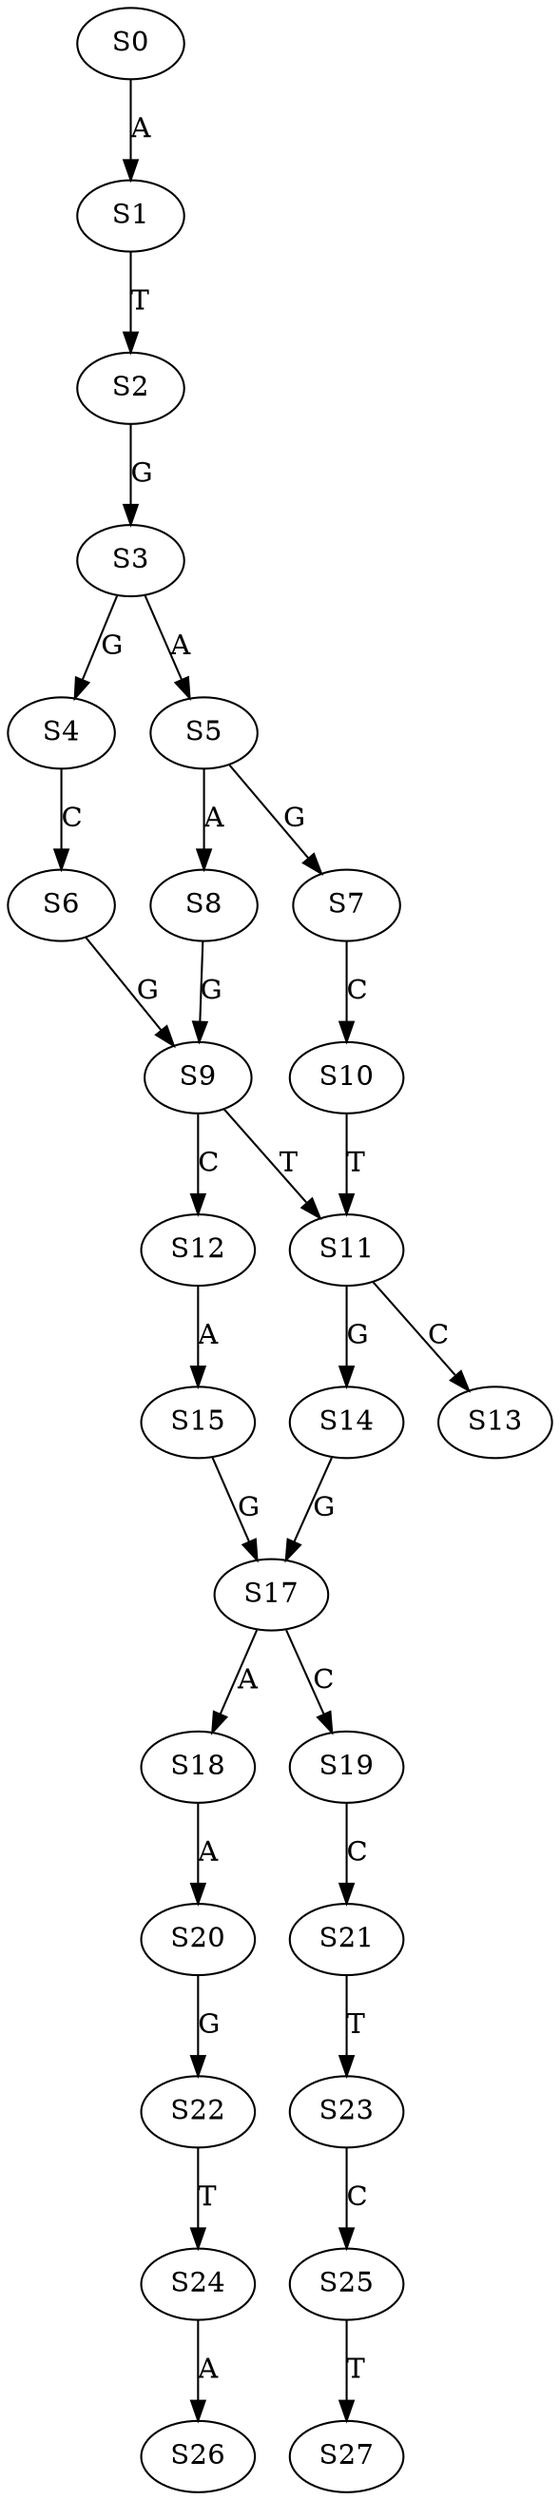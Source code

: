strict digraph  {
	S0 -> S1 [ label = A ];
	S1 -> S2 [ label = T ];
	S2 -> S3 [ label = G ];
	S3 -> S4 [ label = G ];
	S3 -> S5 [ label = A ];
	S4 -> S6 [ label = C ];
	S5 -> S7 [ label = G ];
	S5 -> S8 [ label = A ];
	S6 -> S9 [ label = G ];
	S7 -> S10 [ label = C ];
	S8 -> S9 [ label = G ];
	S9 -> S11 [ label = T ];
	S9 -> S12 [ label = C ];
	S10 -> S11 [ label = T ];
	S11 -> S13 [ label = C ];
	S11 -> S14 [ label = G ];
	S12 -> S15 [ label = A ];
	S14 -> S17 [ label = G ];
	S15 -> S17 [ label = G ];
	S17 -> S18 [ label = A ];
	S17 -> S19 [ label = C ];
	S18 -> S20 [ label = A ];
	S19 -> S21 [ label = C ];
	S20 -> S22 [ label = G ];
	S21 -> S23 [ label = T ];
	S22 -> S24 [ label = T ];
	S23 -> S25 [ label = C ];
	S24 -> S26 [ label = A ];
	S25 -> S27 [ label = T ];
}
